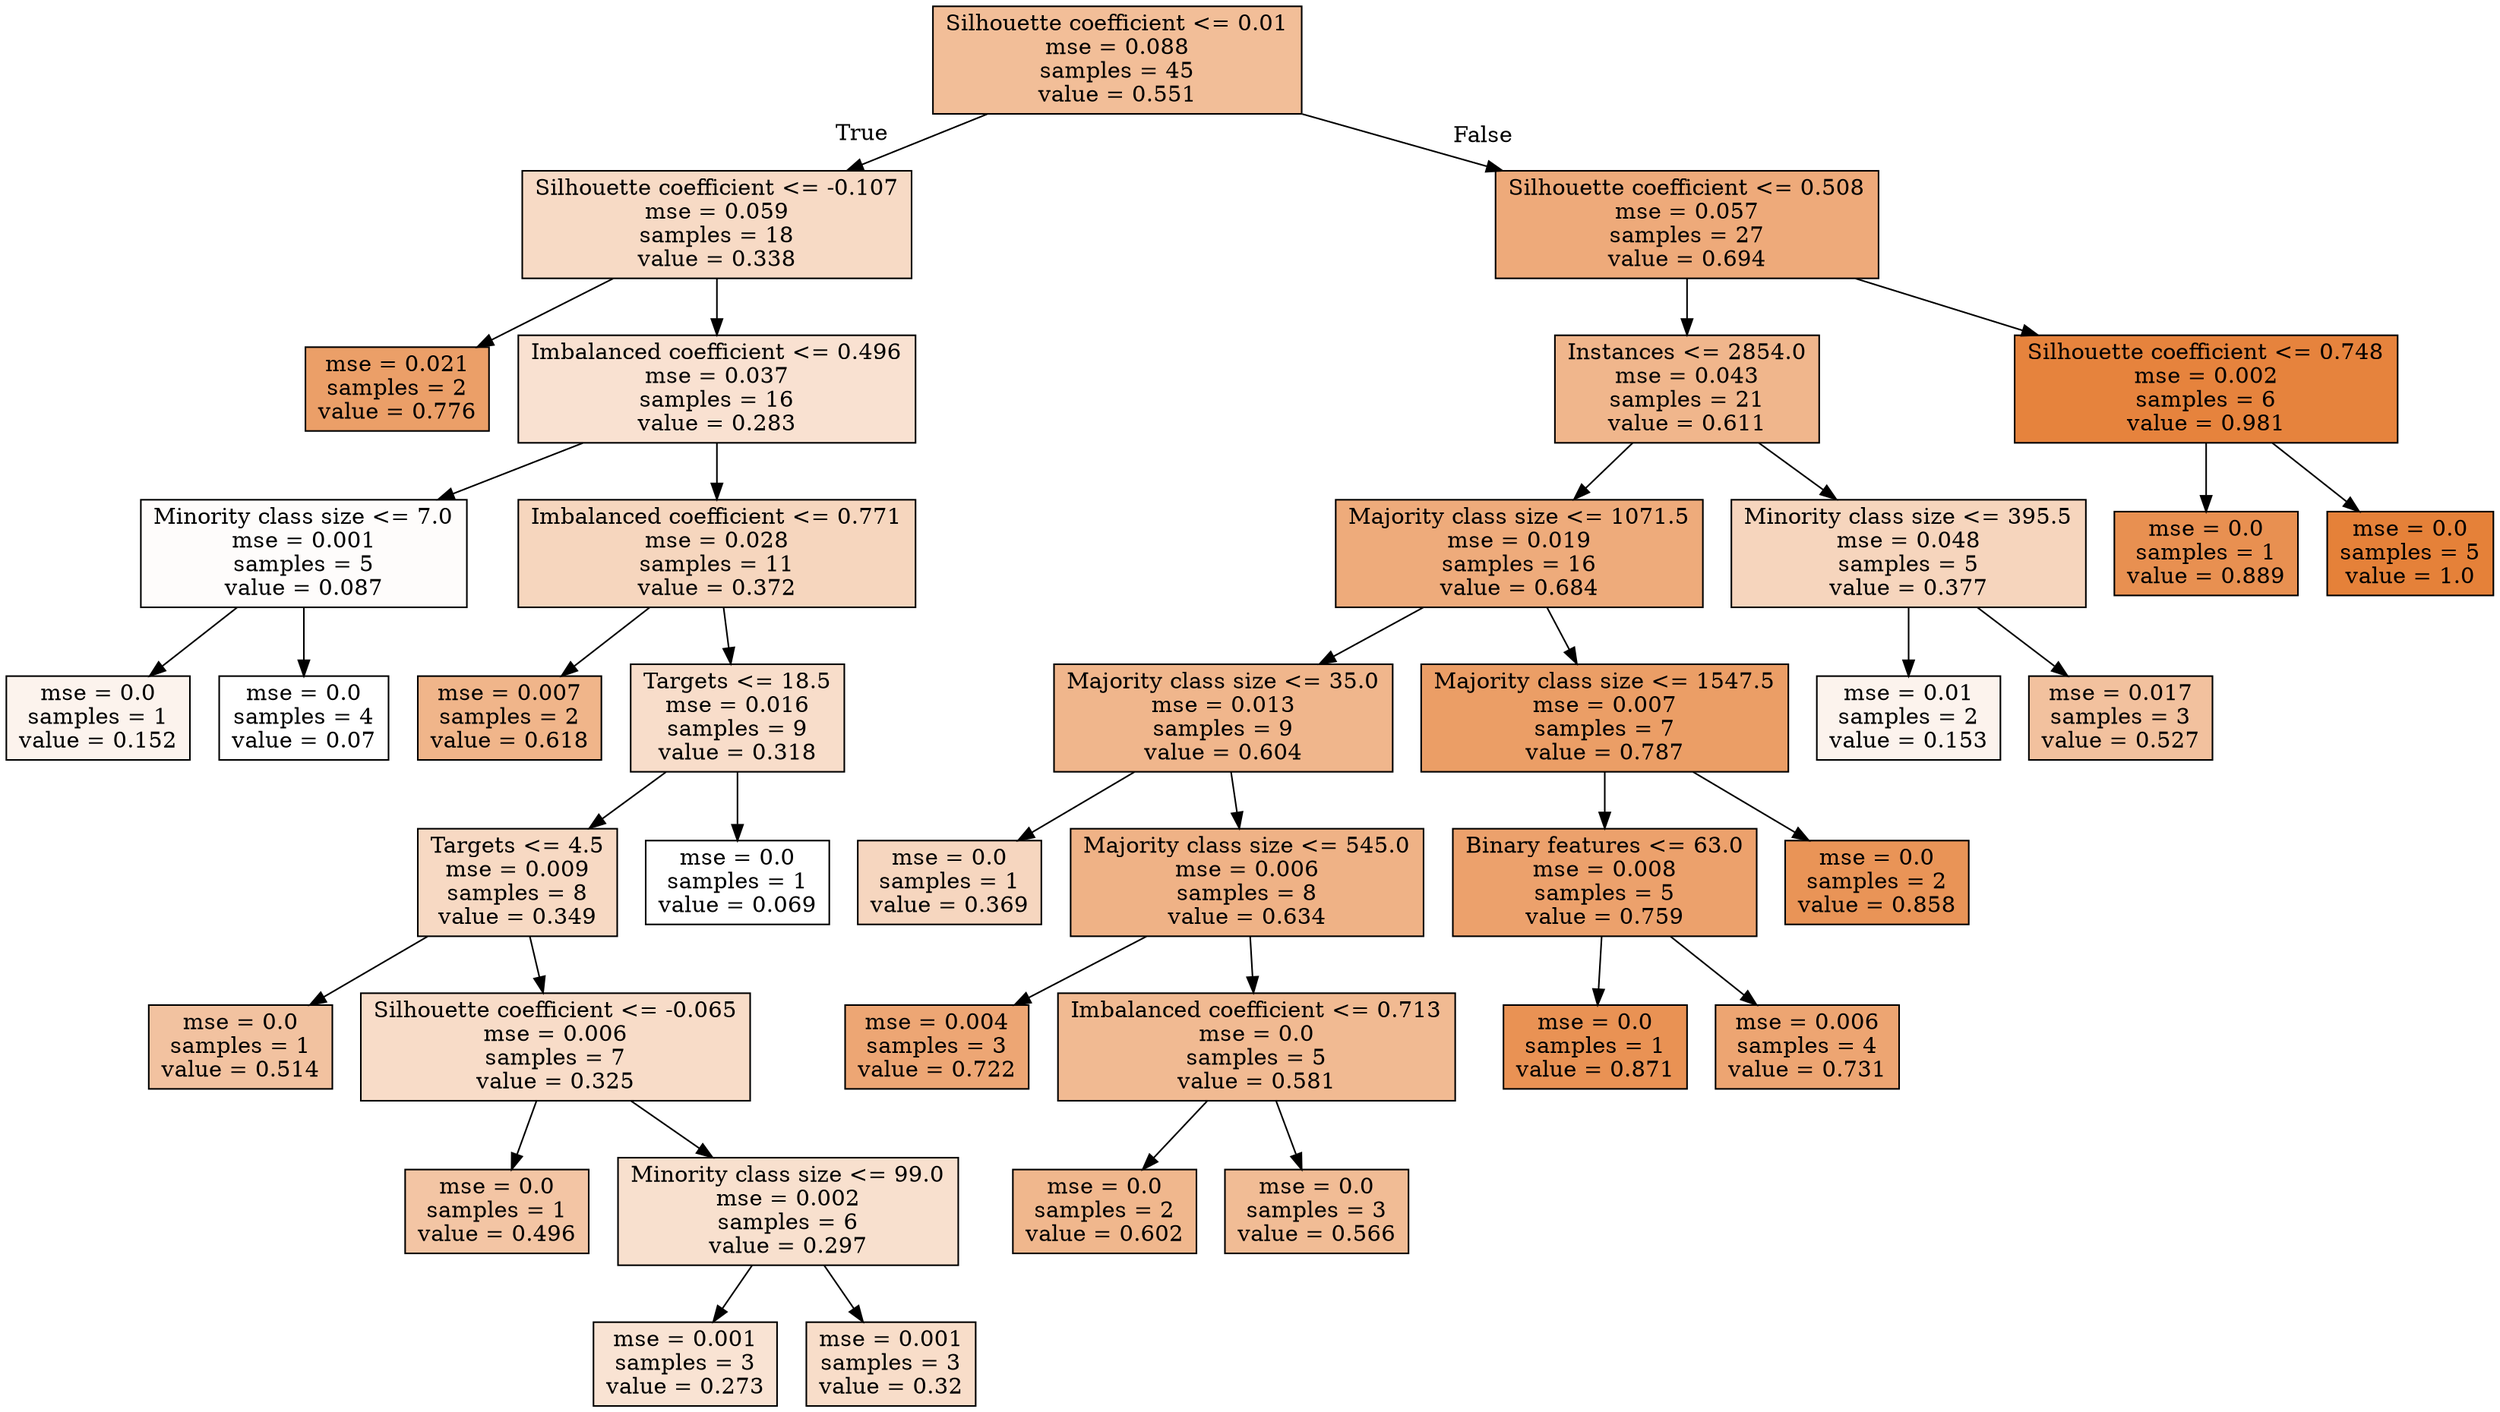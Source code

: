 digraph Tree {
node [shape=box, style="filled", color="black"] ;
0 [label="Silhouette coefficient <= 0.01\nmse = 0.088\nsamples = 45\nvalue = 0.551", fillcolor="#e5813984"] ;
1 [label="Silhouette coefficient <= -0.107\nmse = 0.059\nsamples = 18\nvalue = 0.338", fillcolor="#e581394a"] ;
0 -> 1 [labeldistance=2.5, labelangle=45, headlabel="True"] ;
2 [label="mse = 0.021\nsamples = 2\nvalue = 0.776", fillcolor="#e58139c2"] ;
1 -> 2 ;
3 [label="Imbalanced coefficient <= 0.496\nmse = 0.037\nsamples = 16\nvalue = 0.283", fillcolor="#e581393b"] ;
1 -> 3 ;
4 [label="Minority class size <= 7.0\nmse = 0.001\nsamples = 5\nvalue = 0.087", fillcolor="#e5813905"] ;
3 -> 4 ;
5 [label="mse = 0.0\nsamples = 1\nvalue = 0.152", fillcolor="#e5813917"] ;
4 -> 5 ;
6 [label="mse = 0.0\nsamples = 4\nvalue = 0.07", fillcolor="#e5813900"] ;
4 -> 6 ;
7 [label="Imbalanced coefficient <= 0.771\nmse = 0.028\nsamples = 11\nvalue = 0.372", fillcolor="#e5813953"] ;
3 -> 7 ;
8 [label="mse = 0.007\nsamples = 2\nvalue = 0.618", fillcolor="#e5813996"] ;
7 -> 8 ;
9 [label="Targets <= 18.5\nmse = 0.016\nsamples = 9\nvalue = 0.318", fillcolor="#e5813944"] ;
7 -> 9 ;
10 [label="Targets <= 4.5\nmse = 0.009\nsamples = 8\nvalue = 0.349", fillcolor="#e581394d"] ;
9 -> 10 ;
11 [label="mse = 0.0\nsamples = 1\nvalue = 0.514", fillcolor="#e581397a"] ;
10 -> 11 ;
12 [label="Silhouette coefficient <= -0.065\nmse = 0.006\nsamples = 7\nvalue = 0.325", fillcolor="#e5813946"] ;
10 -> 12 ;
13 [label="mse = 0.0\nsamples = 1\nvalue = 0.496", fillcolor="#e5813975"] ;
12 -> 13 ;
14 [label="Minority class size <= 99.0\nmse = 0.002\nsamples = 6\nvalue = 0.297", fillcolor="#e581393e"] ;
12 -> 14 ;
15 [label="mse = 0.001\nsamples = 3\nvalue = 0.273", fillcolor="#e5813938"] ;
14 -> 15 ;
16 [label="mse = 0.001\nsamples = 3\nvalue = 0.32", fillcolor="#e5813945"] ;
14 -> 16 ;
17 [label="mse = 0.0\nsamples = 1\nvalue = 0.069", fillcolor="#e5813900"] ;
9 -> 17 ;
18 [label="Silhouette coefficient <= 0.508\nmse = 0.057\nsamples = 27\nvalue = 0.694", fillcolor="#e58139ab"] ;
0 -> 18 [labeldistance=2.5, labelangle=-45, headlabel="False"] ;
19 [label="Instances <= 2854.0\nmse = 0.043\nsamples = 21\nvalue = 0.611", fillcolor="#e5813994"] ;
18 -> 19 ;
20 [label="Majority class size <= 1071.5\nmse = 0.019\nsamples = 16\nvalue = 0.684", fillcolor="#e58139a9"] ;
19 -> 20 ;
21 [label="Majority class size <= 35.0\nmse = 0.013\nsamples = 9\nvalue = 0.604", fillcolor="#e5813993"] ;
20 -> 21 ;
22 [label="mse = 0.0\nsamples = 1\nvalue = 0.369", fillcolor="#e5813952"] ;
21 -> 22 ;
23 [label="Majority class size <= 545.0\nmse = 0.006\nsamples = 8\nvalue = 0.634", fillcolor="#e581399b"] ;
21 -> 23 ;
24 [label="mse = 0.004\nsamples = 3\nvalue = 0.722", fillcolor="#e58139b3"] ;
23 -> 24 ;
25 [label="Imbalanced coefficient <= 0.713\nmse = 0.0\nsamples = 5\nvalue = 0.581", fillcolor="#e581398c"] ;
23 -> 25 ;
26 [label="mse = 0.0\nsamples = 2\nvalue = 0.602", fillcolor="#e5813992"] ;
25 -> 26 ;
27 [label="mse = 0.0\nsamples = 3\nvalue = 0.566", fillcolor="#e5813988"] ;
25 -> 27 ;
28 [label="Majority class size <= 1547.5\nmse = 0.007\nsamples = 7\nvalue = 0.787", fillcolor="#e58139c5"] ;
20 -> 28 ;
29 [label="Binary features <= 63.0\nmse = 0.008\nsamples = 5\nvalue = 0.759", fillcolor="#e58139bd"] ;
28 -> 29 ;
30 [label="mse = 0.0\nsamples = 1\nvalue = 0.871", fillcolor="#e58139dc"] ;
29 -> 30 ;
31 [label="mse = 0.006\nsamples = 4\nvalue = 0.731", fillcolor="#e58139b5"] ;
29 -> 31 ;
32 [label="mse = 0.0\nsamples = 2\nvalue = 0.858", fillcolor="#e58139d8"] ;
28 -> 32 ;
33 [label="Minority class size <= 395.5\nmse = 0.048\nsamples = 5\nvalue = 0.377", fillcolor="#e5813954"] ;
19 -> 33 ;
34 [label="mse = 0.01\nsamples = 2\nvalue = 0.153", fillcolor="#e5813917"] ;
33 -> 34 ;
35 [label="mse = 0.017\nsamples = 3\nvalue = 0.527", fillcolor="#e581397d"] ;
33 -> 35 ;
36 [label="Silhouette coefficient <= 0.748\nmse = 0.002\nsamples = 6\nvalue = 0.981", fillcolor="#e58139fa"] ;
18 -> 36 ;
37 [label="mse = 0.0\nsamples = 1\nvalue = 0.889", fillcolor="#e58139e0"] ;
36 -> 37 ;
38 [label="mse = 0.0\nsamples = 5\nvalue = 1.0", fillcolor="#e58139ff"] ;
36 -> 38 ;
}